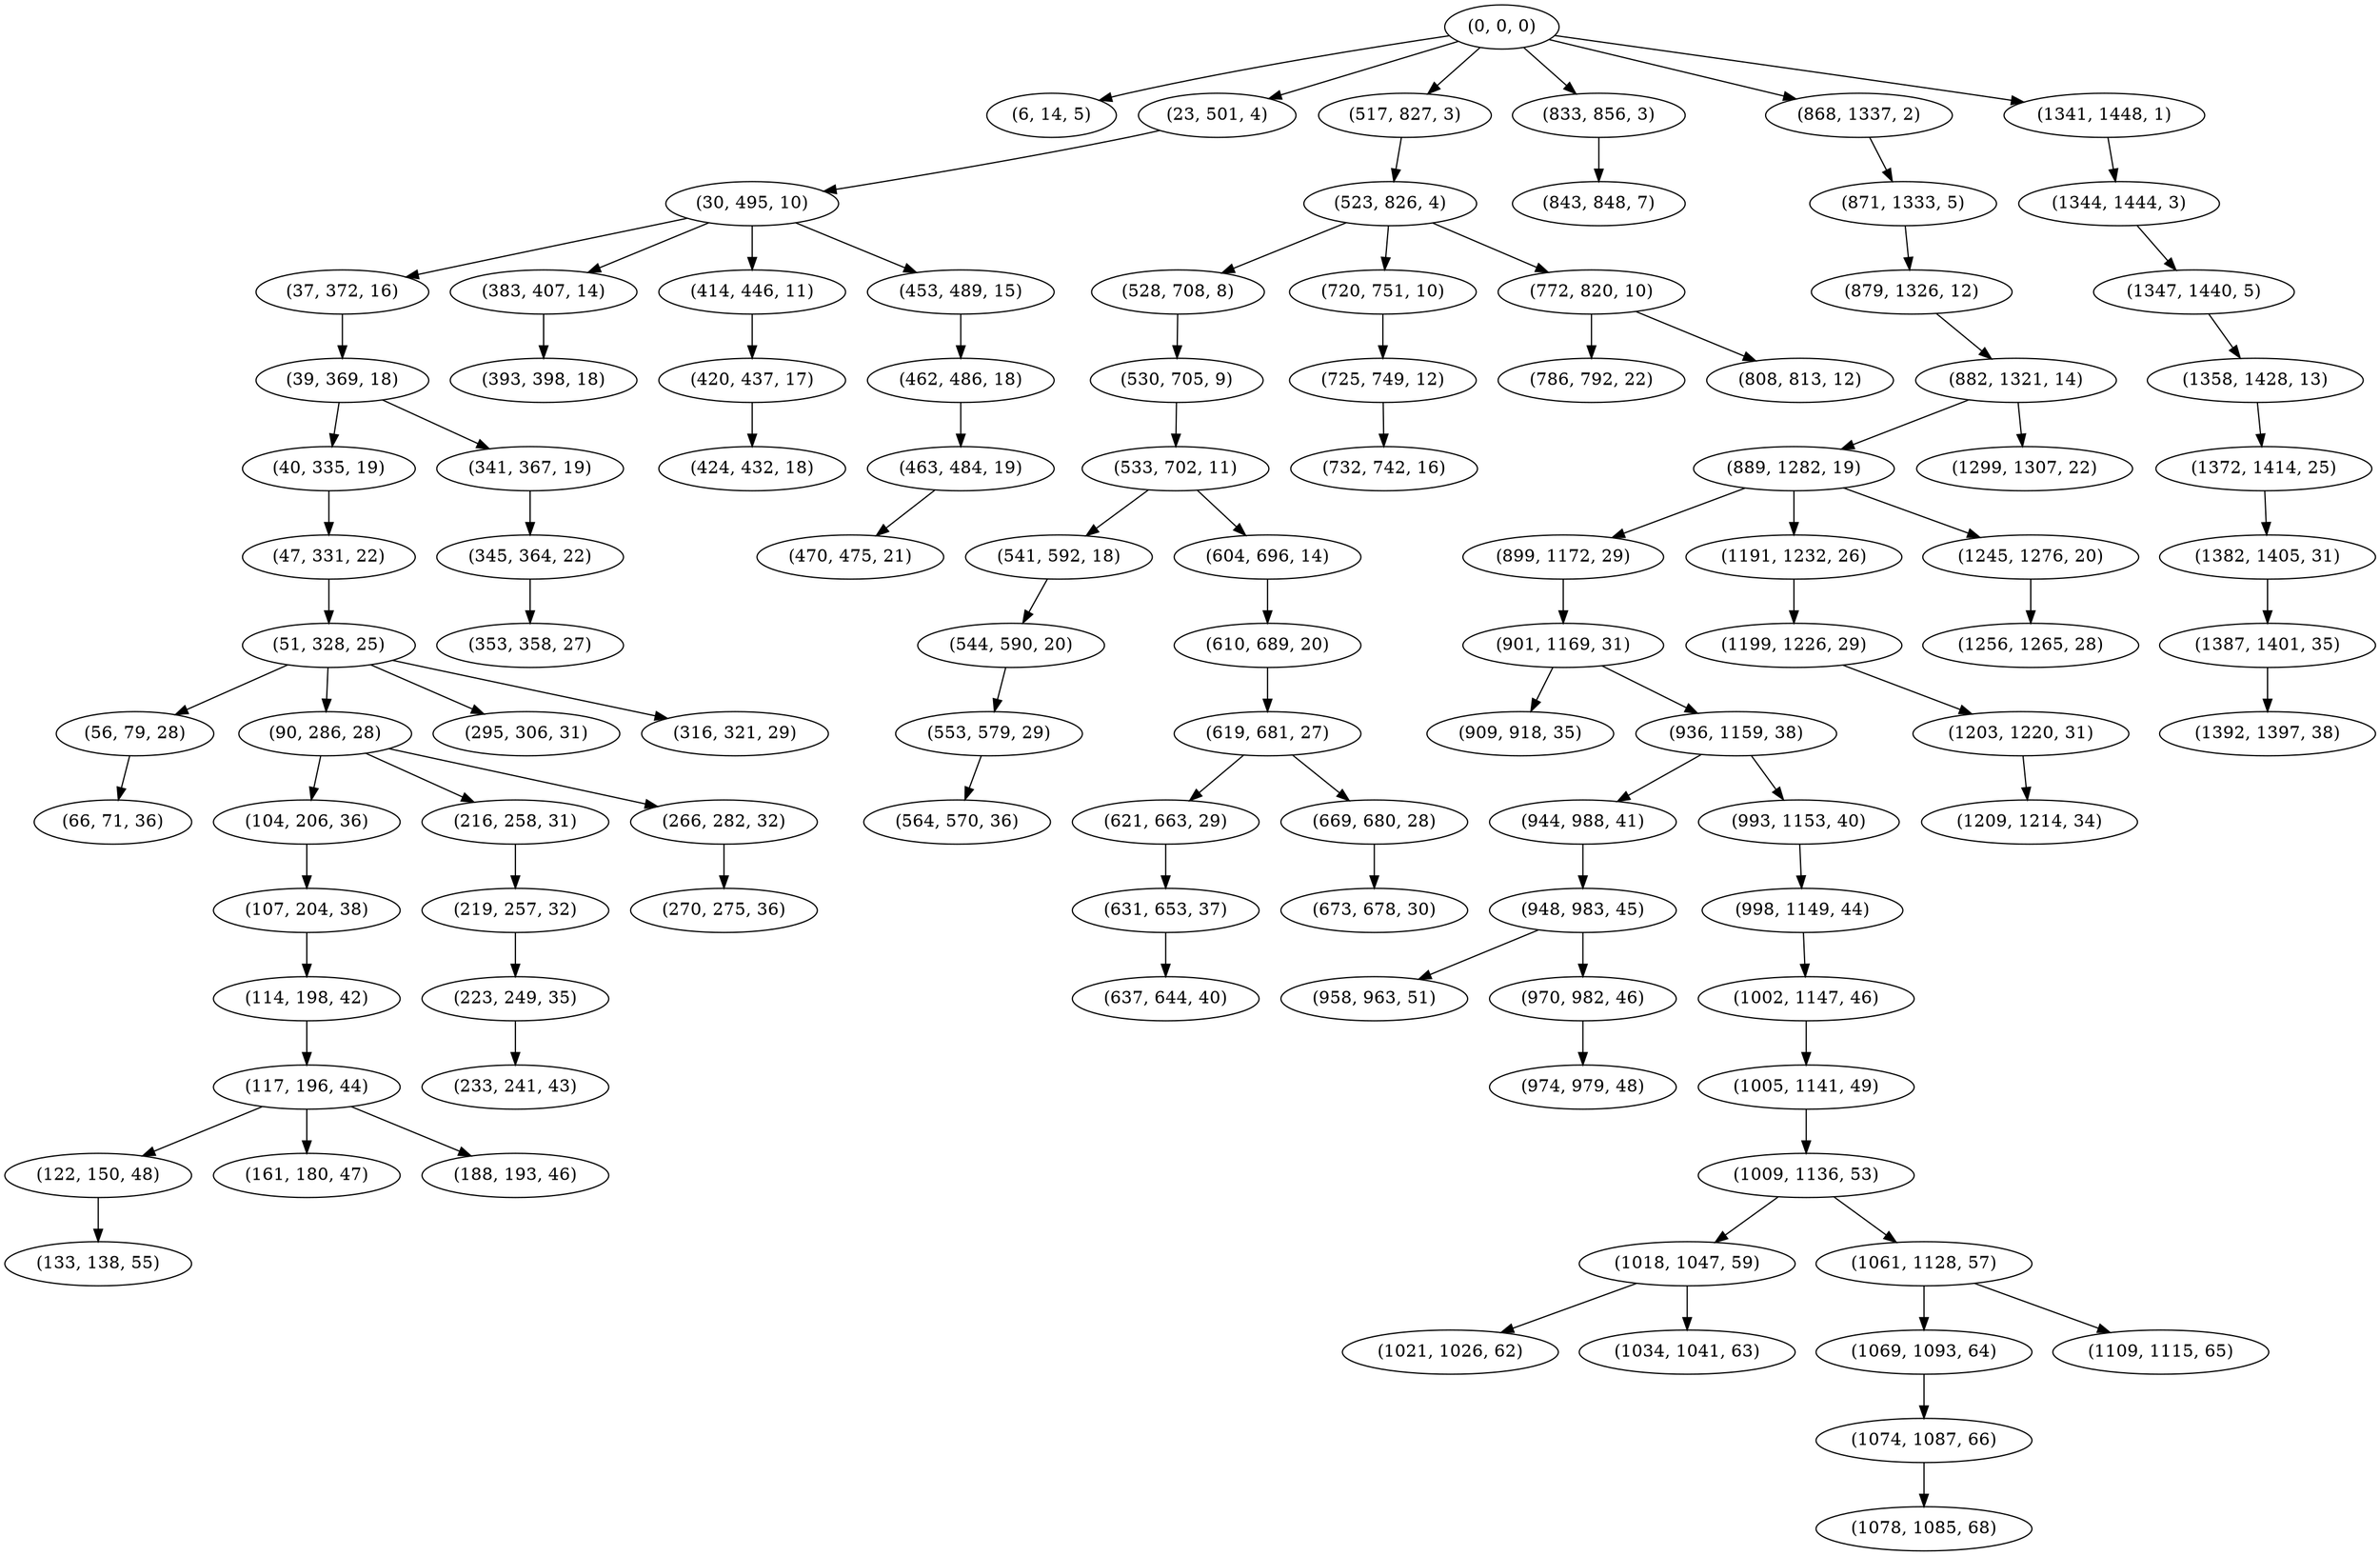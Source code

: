 digraph tree {
    "(0, 0, 0)";
    "(6, 14, 5)";
    "(23, 501, 4)";
    "(30, 495, 10)";
    "(37, 372, 16)";
    "(39, 369, 18)";
    "(40, 335, 19)";
    "(47, 331, 22)";
    "(51, 328, 25)";
    "(56, 79, 28)";
    "(66, 71, 36)";
    "(90, 286, 28)";
    "(104, 206, 36)";
    "(107, 204, 38)";
    "(114, 198, 42)";
    "(117, 196, 44)";
    "(122, 150, 48)";
    "(133, 138, 55)";
    "(161, 180, 47)";
    "(188, 193, 46)";
    "(216, 258, 31)";
    "(219, 257, 32)";
    "(223, 249, 35)";
    "(233, 241, 43)";
    "(266, 282, 32)";
    "(270, 275, 36)";
    "(295, 306, 31)";
    "(316, 321, 29)";
    "(341, 367, 19)";
    "(345, 364, 22)";
    "(353, 358, 27)";
    "(383, 407, 14)";
    "(393, 398, 18)";
    "(414, 446, 11)";
    "(420, 437, 17)";
    "(424, 432, 18)";
    "(453, 489, 15)";
    "(462, 486, 18)";
    "(463, 484, 19)";
    "(470, 475, 21)";
    "(517, 827, 3)";
    "(523, 826, 4)";
    "(528, 708, 8)";
    "(530, 705, 9)";
    "(533, 702, 11)";
    "(541, 592, 18)";
    "(544, 590, 20)";
    "(553, 579, 29)";
    "(564, 570, 36)";
    "(604, 696, 14)";
    "(610, 689, 20)";
    "(619, 681, 27)";
    "(621, 663, 29)";
    "(631, 653, 37)";
    "(637, 644, 40)";
    "(669, 680, 28)";
    "(673, 678, 30)";
    "(720, 751, 10)";
    "(725, 749, 12)";
    "(732, 742, 16)";
    "(772, 820, 10)";
    "(786, 792, 22)";
    "(808, 813, 12)";
    "(833, 856, 3)";
    "(843, 848, 7)";
    "(868, 1337, 2)";
    "(871, 1333, 5)";
    "(879, 1326, 12)";
    "(882, 1321, 14)";
    "(889, 1282, 19)";
    "(899, 1172, 29)";
    "(901, 1169, 31)";
    "(909, 918, 35)";
    "(936, 1159, 38)";
    "(944, 988, 41)";
    "(948, 983, 45)";
    "(958, 963, 51)";
    "(970, 982, 46)";
    "(974, 979, 48)";
    "(993, 1153, 40)";
    "(998, 1149, 44)";
    "(1002, 1147, 46)";
    "(1005, 1141, 49)";
    "(1009, 1136, 53)";
    "(1018, 1047, 59)";
    "(1021, 1026, 62)";
    "(1034, 1041, 63)";
    "(1061, 1128, 57)";
    "(1069, 1093, 64)";
    "(1074, 1087, 66)";
    "(1078, 1085, 68)";
    "(1109, 1115, 65)";
    "(1191, 1232, 26)";
    "(1199, 1226, 29)";
    "(1203, 1220, 31)";
    "(1209, 1214, 34)";
    "(1245, 1276, 20)";
    "(1256, 1265, 28)";
    "(1299, 1307, 22)";
    "(1341, 1448, 1)";
    "(1344, 1444, 3)";
    "(1347, 1440, 5)";
    "(1358, 1428, 13)";
    "(1372, 1414, 25)";
    "(1382, 1405, 31)";
    "(1387, 1401, 35)";
    "(1392, 1397, 38)";
    "(0, 0, 0)" -> "(6, 14, 5)";
    "(0, 0, 0)" -> "(23, 501, 4)";
    "(0, 0, 0)" -> "(517, 827, 3)";
    "(0, 0, 0)" -> "(833, 856, 3)";
    "(0, 0, 0)" -> "(868, 1337, 2)";
    "(0, 0, 0)" -> "(1341, 1448, 1)";
    "(23, 501, 4)" -> "(30, 495, 10)";
    "(30, 495, 10)" -> "(37, 372, 16)";
    "(30, 495, 10)" -> "(383, 407, 14)";
    "(30, 495, 10)" -> "(414, 446, 11)";
    "(30, 495, 10)" -> "(453, 489, 15)";
    "(37, 372, 16)" -> "(39, 369, 18)";
    "(39, 369, 18)" -> "(40, 335, 19)";
    "(39, 369, 18)" -> "(341, 367, 19)";
    "(40, 335, 19)" -> "(47, 331, 22)";
    "(47, 331, 22)" -> "(51, 328, 25)";
    "(51, 328, 25)" -> "(56, 79, 28)";
    "(51, 328, 25)" -> "(90, 286, 28)";
    "(51, 328, 25)" -> "(295, 306, 31)";
    "(51, 328, 25)" -> "(316, 321, 29)";
    "(56, 79, 28)" -> "(66, 71, 36)";
    "(90, 286, 28)" -> "(104, 206, 36)";
    "(90, 286, 28)" -> "(216, 258, 31)";
    "(90, 286, 28)" -> "(266, 282, 32)";
    "(104, 206, 36)" -> "(107, 204, 38)";
    "(107, 204, 38)" -> "(114, 198, 42)";
    "(114, 198, 42)" -> "(117, 196, 44)";
    "(117, 196, 44)" -> "(122, 150, 48)";
    "(117, 196, 44)" -> "(161, 180, 47)";
    "(117, 196, 44)" -> "(188, 193, 46)";
    "(122, 150, 48)" -> "(133, 138, 55)";
    "(216, 258, 31)" -> "(219, 257, 32)";
    "(219, 257, 32)" -> "(223, 249, 35)";
    "(223, 249, 35)" -> "(233, 241, 43)";
    "(266, 282, 32)" -> "(270, 275, 36)";
    "(341, 367, 19)" -> "(345, 364, 22)";
    "(345, 364, 22)" -> "(353, 358, 27)";
    "(383, 407, 14)" -> "(393, 398, 18)";
    "(414, 446, 11)" -> "(420, 437, 17)";
    "(420, 437, 17)" -> "(424, 432, 18)";
    "(453, 489, 15)" -> "(462, 486, 18)";
    "(462, 486, 18)" -> "(463, 484, 19)";
    "(463, 484, 19)" -> "(470, 475, 21)";
    "(517, 827, 3)" -> "(523, 826, 4)";
    "(523, 826, 4)" -> "(528, 708, 8)";
    "(523, 826, 4)" -> "(720, 751, 10)";
    "(523, 826, 4)" -> "(772, 820, 10)";
    "(528, 708, 8)" -> "(530, 705, 9)";
    "(530, 705, 9)" -> "(533, 702, 11)";
    "(533, 702, 11)" -> "(541, 592, 18)";
    "(533, 702, 11)" -> "(604, 696, 14)";
    "(541, 592, 18)" -> "(544, 590, 20)";
    "(544, 590, 20)" -> "(553, 579, 29)";
    "(553, 579, 29)" -> "(564, 570, 36)";
    "(604, 696, 14)" -> "(610, 689, 20)";
    "(610, 689, 20)" -> "(619, 681, 27)";
    "(619, 681, 27)" -> "(621, 663, 29)";
    "(619, 681, 27)" -> "(669, 680, 28)";
    "(621, 663, 29)" -> "(631, 653, 37)";
    "(631, 653, 37)" -> "(637, 644, 40)";
    "(669, 680, 28)" -> "(673, 678, 30)";
    "(720, 751, 10)" -> "(725, 749, 12)";
    "(725, 749, 12)" -> "(732, 742, 16)";
    "(772, 820, 10)" -> "(786, 792, 22)";
    "(772, 820, 10)" -> "(808, 813, 12)";
    "(833, 856, 3)" -> "(843, 848, 7)";
    "(868, 1337, 2)" -> "(871, 1333, 5)";
    "(871, 1333, 5)" -> "(879, 1326, 12)";
    "(879, 1326, 12)" -> "(882, 1321, 14)";
    "(882, 1321, 14)" -> "(889, 1282, 19)";
    "(882, 1321, 14)" -> "(1299, 1307, 22)";
    "(889, 1282, 19)" -> "(899, 1172, 29)";
    "(889, 1282, 19)" -> "(1191, 1232, 26)";
    "(889, 1282, 19)" -> "(1245, 1276, 20)";
    "(899, 1172, 29)" -> "(901, 1169, 31)";
    "(901, 1169, 31)" -> "(909, 918, 35)";
    "(901, 1169, 31)" -> "(936, 1159, 38)";
    "(936, 1159, 38)" -> "(944, 988, 41)";
    "(936, 1159, 38)" -> "(993, 1153, 40)";
    "(944, 988, 41)" -> "(948, 983, 45)";
    "(948, 983, 45)" -> "(958, 963, 51)";
    "(948, 983, 45)" -> "(970, 982, 46)";
    "(970, 982, 46)" -> "(974, 979, 48)";
    "(993, 1153, 40)" -> "(998, 1149, 44)";
    "(998, 1149, 44)" -> "(1002, 1147, 46)";
    "(1002, 1147, 46)" -> "(1005, 1141, 49)";
    "(1005, 1141, 49)" -> "(1009, 1136, 53)";
    "(1009, 1136, 53)" -> "(1018, 1047, 59)";
    "(1009, 1136, 53)" -> "(1061, 1128, 57)";
    "(1018, 1047, 59)" -> "(1021, 1026, 62)";
    "(1018, 1047, 59)" -> "(1034, 1041, 63)";
    "(1061, 1128, 57)" -> "(1069, 1093, 64)";
    "(1061, 1128, 57)" -> "(1109, 1115, 65)";
    "(1069, 1093, 64)" -> "(1074, 1087, 66)";
    "(1074, 1087, 66)" -> "(1078, 1085, 68)";
    "(1191, 1232, 26)" -> "(1199, 1226, 29)";
    "(1199, 1226, 29)" -> "(1203, 1220, 31)";
    "(1203, 1220, 31)" -> "(1209, 1214, 34)";
    "(1245, 1276, 20)" -> "(1256, 1265, 28)";
    "(1341, 1448, 1)" -> "(1344, 1444, 3)";
    "(1344, 1444, 3)" -> "(1347, 1440, 5)";
    "(1347, 1440, 5)" -> "(1358, 1428, 13)";
    "(1358, 1428, 13)" -> "(1372, 1414, 25)";
    "(1372, 1414, 25)" -> "(1382, 1405, 31)";
    "(1382, 1405, 31)" -> "(1387, 1401, 35)";
    "(1387, 1401, 35)" -> "(1392, 1397, 38)";
}
